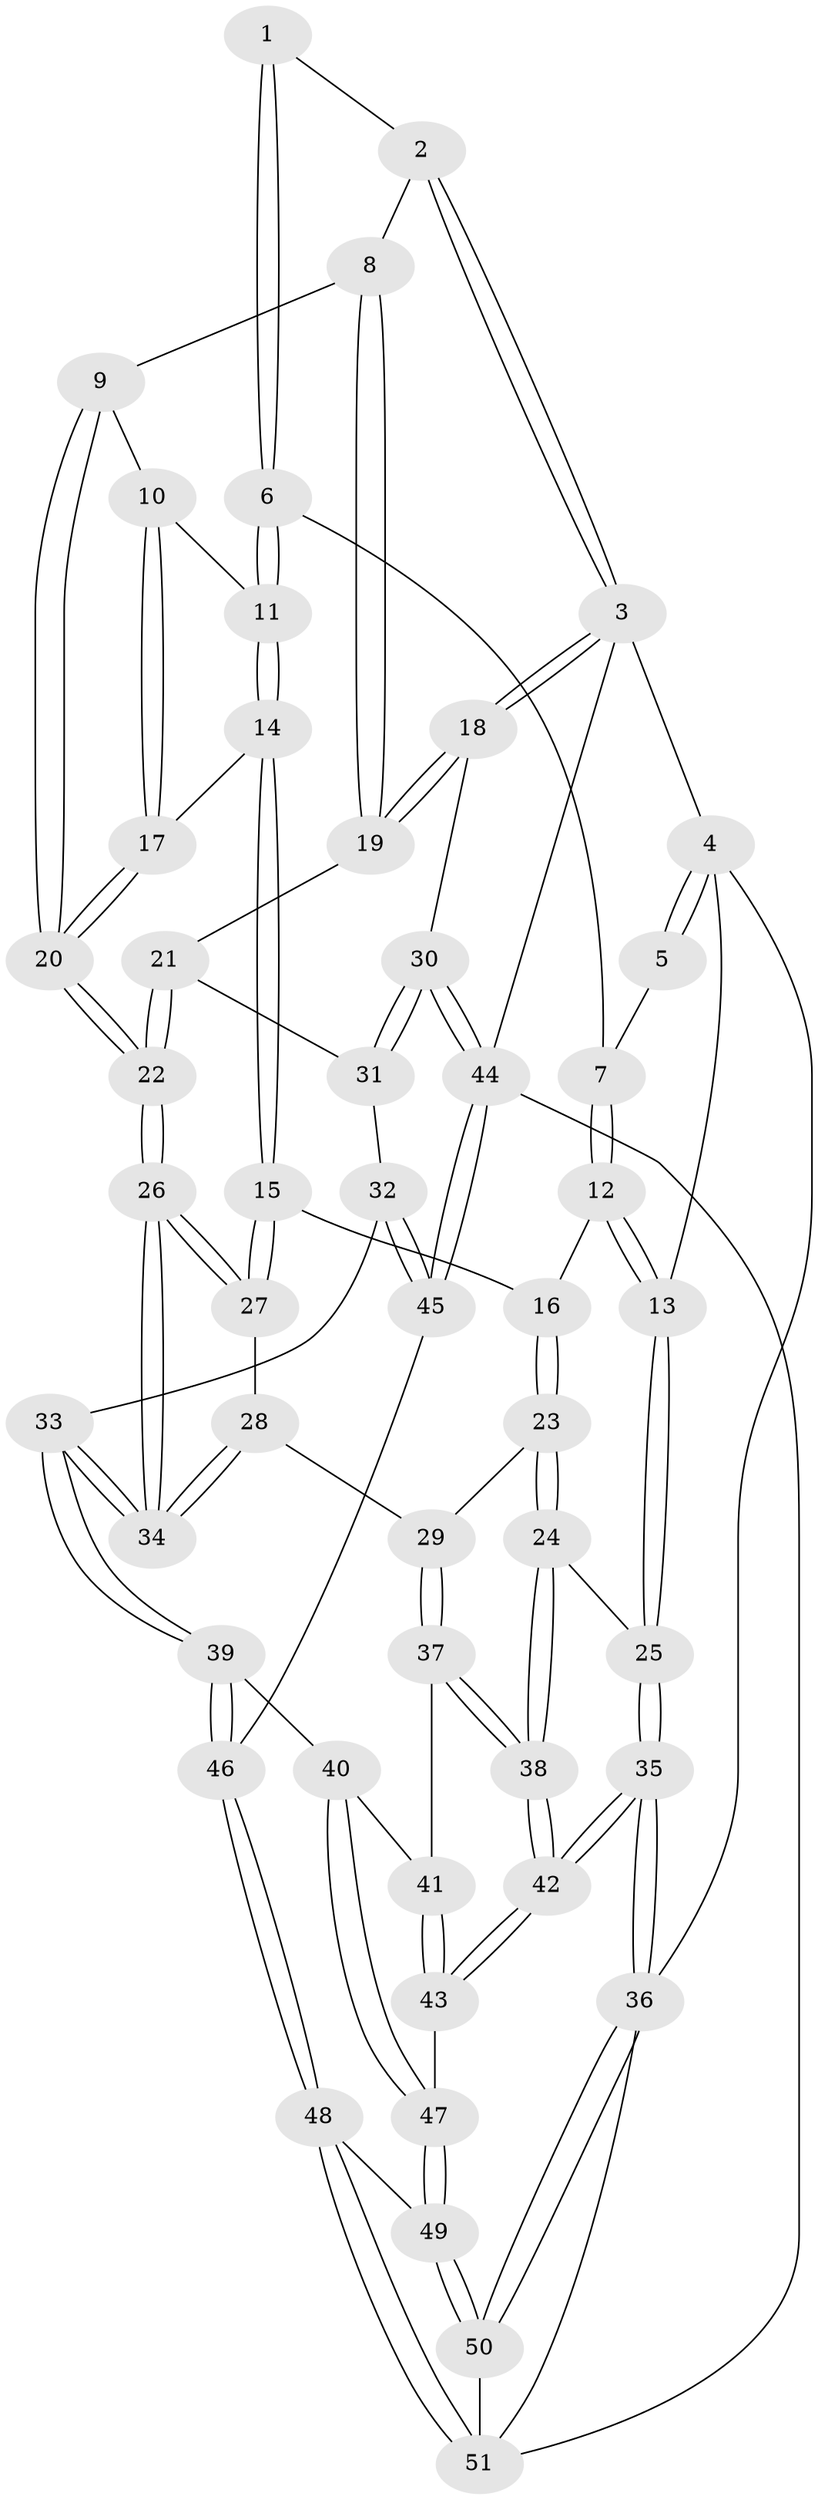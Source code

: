 // Generated by graph-tools (version 1.1) at 2025/27/03/09/25 03:27:13]
// undirected, 51 vertices, 124 edges
graph export_dot {
graph [start="1"]
  node [color=gray90,style=filled];
  1 [pos="+0.2274239316329703+0"];
  2 [pos="+0.6165886956830153+0"];
  3 [pos="+1+0"];
  4 [pos="+0+0"];
  5 [pos="+0.04064001246890527+0"];
  6 [pos="+0.24867181237559718+0.089261515510061"];
  7 [pos="+0.15366025137186445+0.12757451156296848"];
  8 [pos="+0.604148025714266+1.4164320300529918e-05"];
  9 [pos="+0.5624367777099748+0.04823929532762845"];
  10 [pos="+0.4597030036819981+0.08921982956421025"];
  11 [pos="+0.3068534118148492+0.12309074519971215"];
  12 [pos="+0.024093793071187437+0.19236017759202756"];
  13 [pos="+0+0.19210132147535236"];
  14 [pos="+0.3122923991702555+0.2916581393533628"];
  15 [pos="+0.296809181610396+0.31216672629356496"];
  16 [pos="+0.07043194542108747+0.2247133209717154"];
  17 [pos="+0.3995833246543607+0.2873915227145741"];
  18 [pos="+1+0.21026351921578773"];
  19 [pos="+0.8351241970263472+0.22285505952684845"];
  20 [pos="+0.5308367344322855+0.3238934591513754"];
  21 [pos="+0.7659241074674273+0.32231214920453893"];
  22 [pos="+0.5778641889194008+0.4266025540098263"];
  23 [pos="+0.2270366418764308+0.4693480802263825"];
  24 [pos="+0.11303583525964285+0.49684261751693676"];
  25 [pos="+0+0.39176279296189315"];
  26 [pos="+0.5749823517421021+0.4360898020686651"];
  27 [pos="+0.2939994929533137+0.3333237554615438"];
  28 [pos="+0.26430198521306475+0.4476837769519148"];
  29 [pos="+0.245513623604992+0.46955126417012794"];
  30 [pos="+1+0.5656950894772661"];
  31 [pos="+0.8402592334256977+0.4930976085946522"];
  32 [pos="+0.7164707160731051+0.5655570078365014"];
  33 [pos="+0.577067969157053+0.4932992807652574"];
  34 [pos="+0.5716981830486174+0.45072622536491536"];
  35 [pos="+0+1"];
  36 [pos="+0+1"];
  37 [pos="+0.2784845407323411+0.5443725203731649"];
  38 [pos="+0.0911521035215629+0.7453380183364512"];
  39 [pos="+0.5713571294241133+0.5038203983106684"];
  40 [pos="+0.4452092418508403+0.6194075470694477"];
  41 [pos="+0.2848937048479562+0.5524314558517833"];
  42 [pos="+0.07245320252678919+0.8111358698226504"];
  43 [pos="+0.2699522192092619+0.7598057205260325"];
  44 [pos="+1+0.8047275034277893"];
  45 [pos="+0.8256041842146643+0.7857175210161357"];
  46 [pos="+0.6414125389424272+0.8611811358332576"];
  47 [pos="+0.42705247799506796+0.7966814016035705"];
  48 [pos="+0.5782752554132553+0.9117672122652144"];
  49 [pos="+0.44513853800178915+0.8207347767646809"];
  50 [pos="+0+1"];
  51 [pos="+0.5628454460513279+1"];
  1 -- 2;
  1 -- 6;
  1 -- 6;
  2 -- 3;
  2 -- 3;
  2 -- 8;
  3 -- 4;
  3 -- 18;
  3 -- 18;
  3 -- 44;
  4 -- 5;
  4 -- 5;
  4 -- 13;
  4 -- 36;
  5 -- 7;
  6 -- 7;
  6 -- 11;
  6 -- 11;
  7 -- 12;
  7 -- 12;
  8 -- 9;
  8 -- 19;
  8 -- 19;
  9 -- 10;
  9 -- 20;
  9 -- 20;
  10 -- 11;
  10 -- 17;
  10 -- 17;
  11 -- 14;
  11 -- 14;
  12 -- 13;
  12 -- 13;
  12 -- 16;
  13 -- 25;
  13 -- 25;
  14 -- 15;
  14 -- 15;
  14 -- 17;
  15 -- 16;
  15 -- 27;
  15 -- 27;
  16 -- 23;
  16 -- 23;
  17 -- 20;
  17 -- 20;
  18 -- 19;
  18 -- 19;
  18 -- 30;
  19 -- 21;
  20 -- 22;
  20 -- 22;
  21 -- 22;
  21 -- 22;
  21 -- 31;
  22 -- 26;
  22 -- 26;
  23 -- 24;
  23 -- 24;
  23 -- 29;
  24 -- 25;
  24 -- 38;
  24 -- 38;
  25 -- 35;
  25 -- 35;
  26 -- 27;
  26 -- 27;
  26 -- 34;
  26 -- 34;
  27 -- 28;
  28 -- 29;
  28 -- 34;
  28 -- 34;
  29 -- 37;
  29 -- 37;
  30 -- 31;
  30 -- 31;
  30 -- 44;
  30 -- 44;
  31 -- 32;
  32 -- 33;
  32 -- 45;
  32 -- 45;
  33 -- 34;
  33 -- 34;
  33 -- 39;
  33 -- 39;
  35 -- 36;
  35 -- 36;
  35 -- 42;
  35 -- 42;
  36 -- 50;
  36 -- 50;
  36 -- 51;
  37 -- 38;
  37 -- 38;
  37 -- 41;
  38 -- 42;
  38 -- 42;
  39 -- 40;
  39 -- 46;
  39 -- 46;
  40 -- 41;
  40 -- 47;
  40 -- 47;
  41 -- 43;
  41 -- 43;
  42 -- 43;
  42 -- 43;
  43 -- 47;
  44 -- 45;
  44 -- 45;
  44 -- 51;
  45 -- 46;
  46 -- 48;
  46 -- 48;
  47 -- 49;
  47 -- 49;
  48 -- 49;
  48 -- 51;
  48 -- 51;
  49 -- 50;
  49 -- 50;
  50 -- 51;
}
